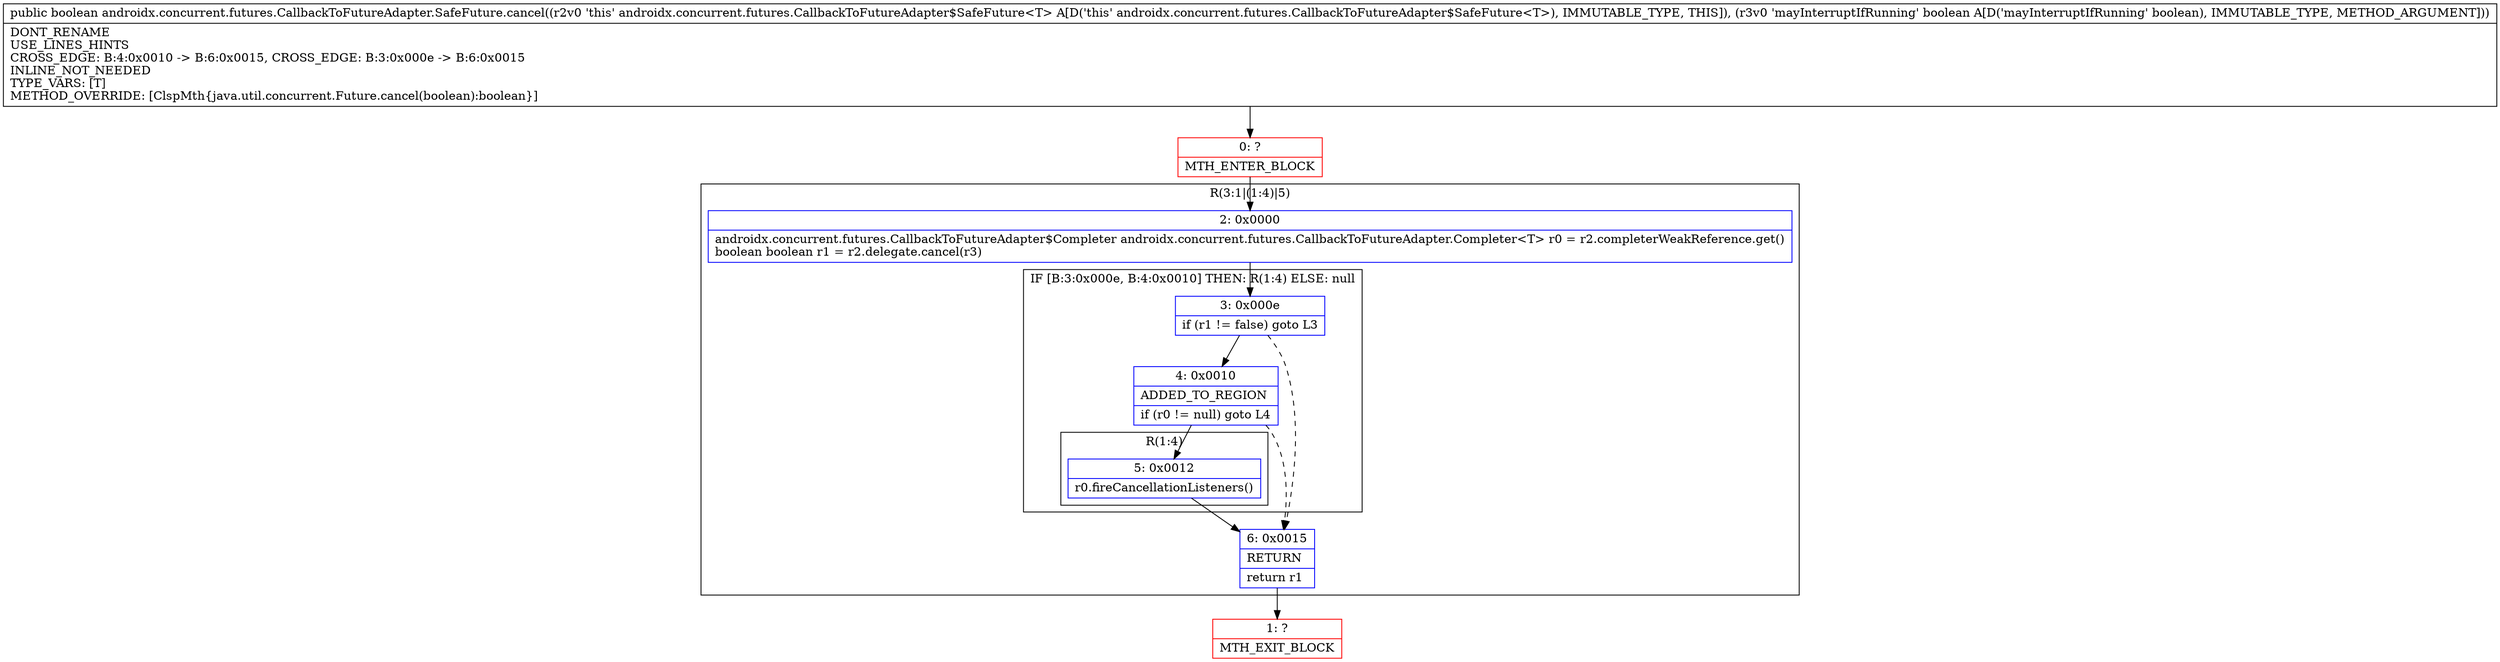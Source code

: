 digraph "CFG forandroidx.concurrent.futures.CallbackToFutureAdapter.SafeFuture.cancel(Z)Z" {
subgraph cluster_Region_506699593 {
label = "R(3:1|(1:4)|5)";
node [shape=record,color=blue];
Node_2 [shape=record,label="{2\:\ 0x0000|androidx.concurrent.futures.CallbackToFutureAdapter$Completer androidx.concurrent.futures.CallbackToFutureAdapter.Completer\<T\> r0 = r2.completerWeakReference.get()\lboolean boolean r1 = r2.delegate.cancel(r3)\l}"];
subgraph cluster_IfRegion_1929357321 {
label = "IF [B:3:0x000e, B:4:0x0010] THEN: R(1:4) ELSE: null";
node [shape=record,color=blue];
Node_3 [shape=record,label="{3\:\ 0x000e|if (r1 != false) goto L3\l}"];
Node_4 [shape=record,label="{4\:\ 0x0010|ADDED_TO_REGION\l|if (r0 != null) goto L4\l}"];
subgraph cluster_Region_1945184307 {
label = "R(1:4)";
node [shape=record,color=blue];
Node_5 [shape=record,label="{5\:\ 0x0012|r0.fireCancellationListeners()\l}"];
}
}
Node_6 [shape=record,label="{6\:\ 0x0015|RETURN\l|return r1\l}"];
}
Node_0 [shape=record,color=red,label="{0\:\ ?|MTH_ENTER_BLOCK\l}"];
Node_1 [shape=record,color=red,label="{1\:\ ?|MTH_EXIT_BLOCK\l}"];
MethodNode[shape=record,label="{public boolean androidx.concurrent.futures.CallbackToFutureAdapter.SafeFuture.cancel((r2v0 'this' androidx.concurrent.futures.CallbackToFutureAdapter$SafeFuture\<T\> A[D('this' androidx.concurrent.futures.CallbackToFutureAdapter$SafeFuture\<T\>), IMMUTABLE_TYPE, THIS]), (r3v0 'mayInterruptIfRunning' boolean A[D('mayInterruptIfRunning' boolean), IMMUTABLE_TYPE, METHOD_ARGUMENT]))  | DONT_RENAME\lUSE_LINES_HINTS\lCROSS_EDGE: B:4:0x0010 \-\> B:6:0x0015, CROSS_EDGE: B:3:0x000e \-\> B:6:0x0015\lINLINE_NOT_NEEDED\lTYPE_VARS: [T]\lMETHOD_OVERRIDE: [ClspMth\{java.util.concurrent.Future.cancel(boolean):boolean\}]\l}"];
MethodNode -> Node_0;Node_2 -> Node_3;
Node_3 -> Node_4;
Node_3 -> Node_6[style=dashed];
Node_4 -> Node_5;
Node_4 -> Node_6[style=dashed];
Node_5 -> Node_6;
Node_6 -> Node_1;
Node_0 -> Node_2;
}

